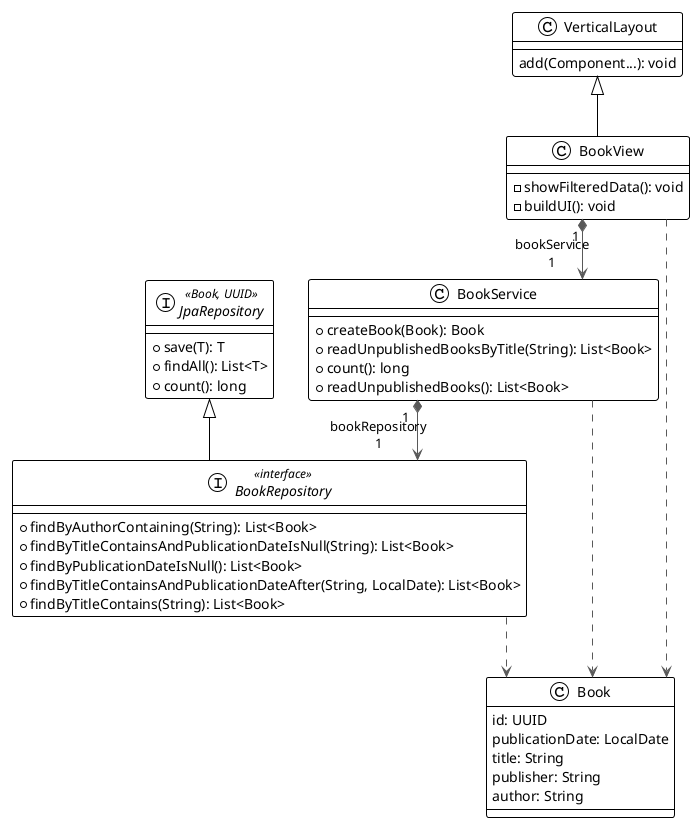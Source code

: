 @startuml

!theme plain
top to bottom direction
skinparam linetype ortho

class Book {
   id: UUID
   publicationDate: LocalDate
   title: String
   publisher: String
   author: String
}

interface JpaRepository << Book, UUID >> {
  + save(T): T
  + findAll(): List<T>
  + count(): long
}

interface BookRepository << interface >> extends JpaRepository{
  + findByAuthorContaining(String): List<Book>
  + findByTitleContainsAndPublicationDateIsNull(String): List<Book>
  + findByPublicationDateIsNull(): List<Book>
  + findByTitleContainsAndPublicationDateAfter(String, LocalDate): List<Book>
  + findByTitleContains(String): List<Book>
}
class BookService {
  + createBook(Book): Book
  + readUnpublishedBooksByTitle(String): List<Book>
  + count(): long
  + readUnpublishedBooks(): List<Book>
}

class VerticalLayout{
    add(Component...): void
}

class BookView extends VerticalLayout{
  - showFilteredData(): void
  - buildUI(): void
}

BookRepository  -[#595959,dashed]->  Book           
BookService     -[#595959,dashed]->  Book           
BookService    "1" *-[#595959,plain]-> "bookRepository\n1" BookRepository 
BookView        -[#595959,dashed]->  Book           
BookView       "1" *-[#595959,plain]-> "bookService\n1" BookService    
@enduml
